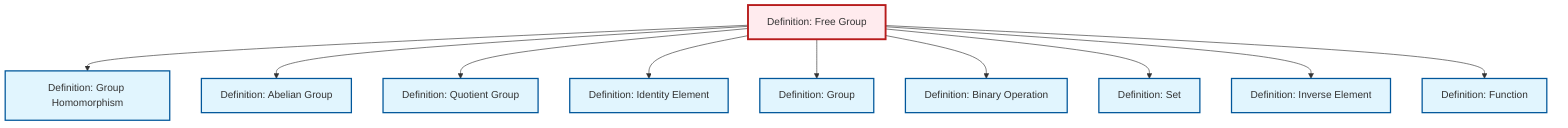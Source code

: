 graph TD
    classDef definition fill:#e1f5fe,stroke:#01579b,stroke-width:2px
    classDef theorem fill:#f3e5f5,stroke:#4a148c,stroke-width:2px
    classDef axiom fill:#fff3e0,stroke:#e65100,stroke-width:2px
    classDef example fill:#e8f5e9,stroke:#1b5e20,stroke-width:2px
    classDef current fill:#ffebee,stroke:#b71c1c,stroke-width:3px
    def-function["Definition: Function"]:::definition
    def-abelian-group["Definition: Abelian Group"]:::definition
    def-quotient-group["Definition: Quotient Group"]:::definition
    def-set["Definition: Set"]:::definition
    def-identity-element["Definition: Identity Element"]:::definition
    def-homomorphism["Definition: Group Homomorphism"]:::definition
    def-binary-operation["Definition: Binary Operation"]:::definition
    def-free-group["Definition: Free Group"]:::definition
    def-group["Definition: Group"]:::definition
    def-inverse-element["Definition: Inverse Element"]:::definition
    def-free-group --> def-homomorphism
    def-free-group --> def-abelian-group
    def-free-group --> def-quotient-group
    def-free-group --> def-identity-element
    def-free-group --> def-group
    def-free-group --> def-binary-operation
    def-free-group --> def-set
    def-free-group --> def-inverse-element
    def-free-group --> def-function
    class def-free-group current